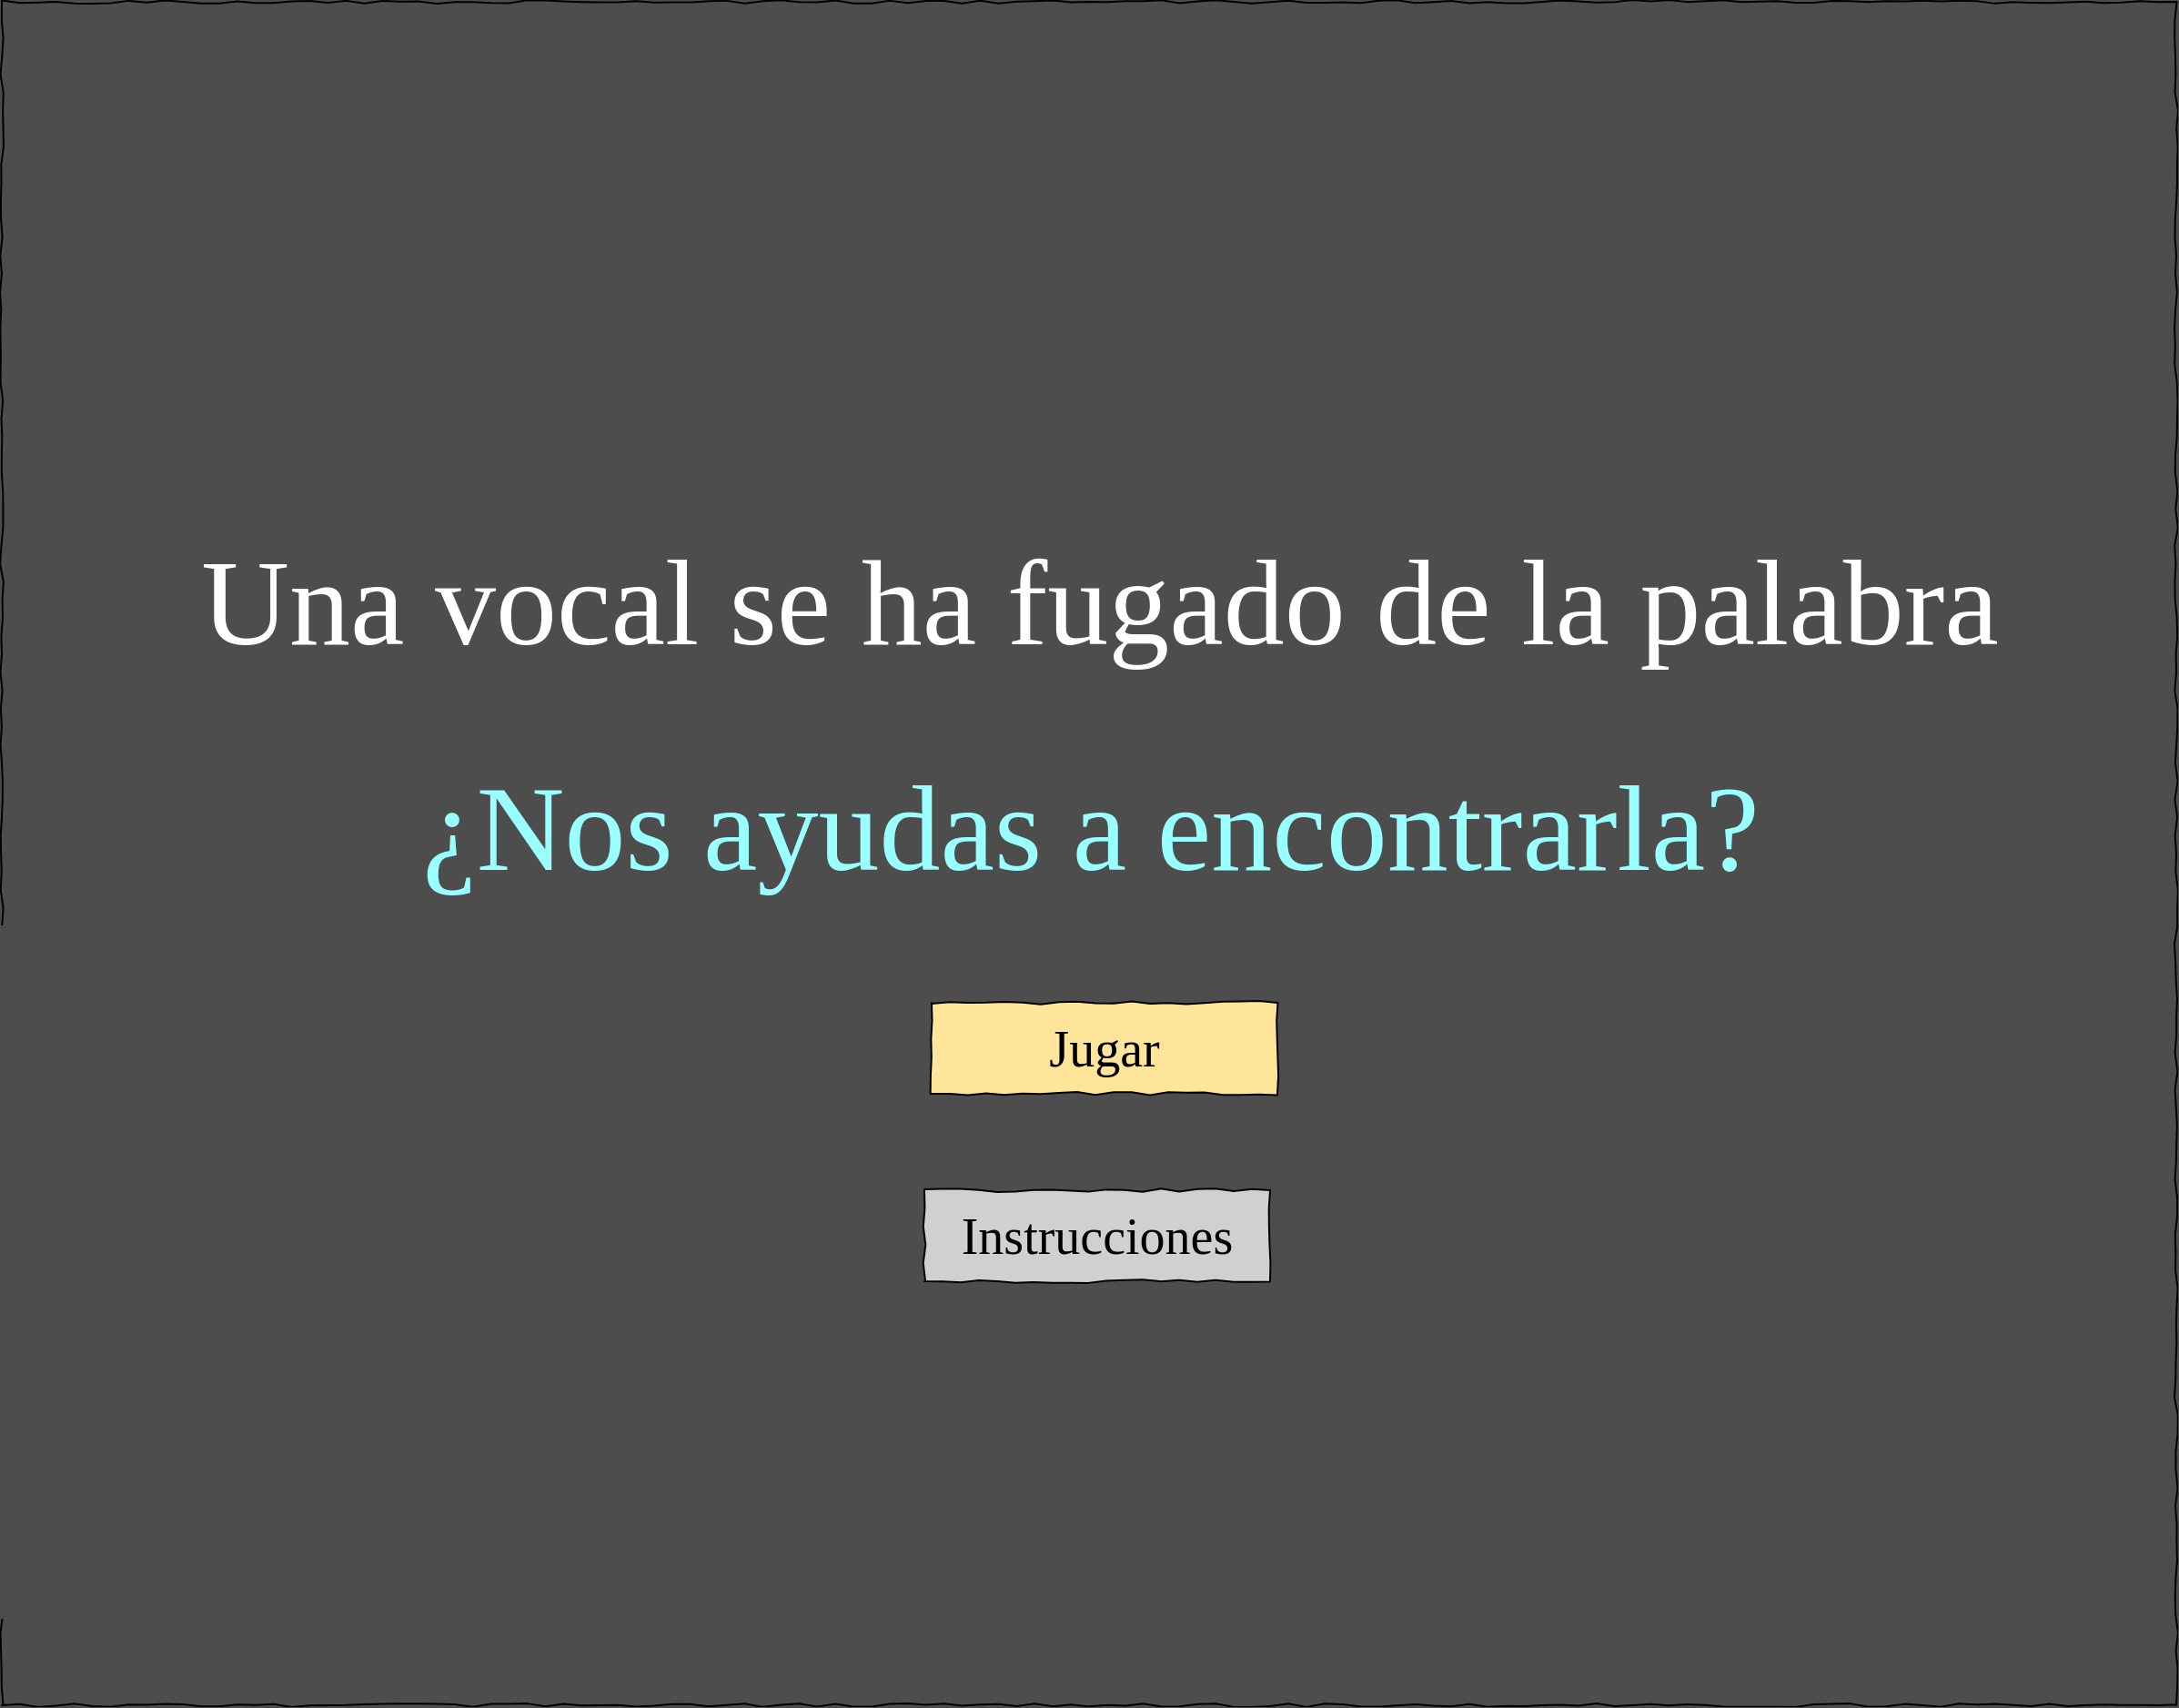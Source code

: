 <mxfile version="21.2.1" type="github">
  <diagram name="Page-1" id="03018318-947c-dd8e-b7a3-06fadd420f32">
    <mxGraphModel dx="4685" dy="2005" grid="0" gridSize="10" guides="1" tooltips="1" connect="1" arrows="1" fold="1" page="1" pageScale="1" pageWidth="1100" pageHeight="850" background="#4D4D4D" math="0" shadow="0">
      <root>
        <mxCell id="0" />
        <mxCell id="1" parent="0" />
        <mxCell id="677b7b8949515195-1" value="" style="whiteSpace=wrap;html=1;rounded=0;shadow=0;labelBackgroundColor=none;strokeColor=#000000;strokeWidth=1;fillColor=none;fontFamily=Verdana;fontSize=12;fontColor=#000000;align=center;comic=1;" parent="1" vertex="1">
          <mxGeometry x="-52" y="20" width="1195" height="936" as="geometry" />
        </mxCell>
        <mxCell id="677b7b8949515195-2" value="&lt;font face=&quot;Comic Sans MS&quot;&gt;Jugar&lt;/font&gt;" style="whiteSpace=wrap;html=1;rounded=0;shadow=0;labelBackgroundColor=none;strokeWidth=1;fontFamily=Verdana;fontSize=28;align=center;comic=1;fillColor=#FFE599;" parent="1" vertex="1">
          <mxGeometry x="459" y="570" width="190" height="50" as="geometry" />
        </mxCell>
        <mxCell id="677b7b8949515195-42" value="&lt;font face=&quot;Comic Sans MS&quot; style=&quot;font-size: 67px;&quot;&gt;Una vocal se ha fugado de la palabra&lt;/font&gt;" style="text;html=1;points=[];align=center;verticalAlign=top;spacingTop=-4;fontSize=14;fontFamily=Verdana;fontColor=#FFFFFF;" parent="1" vertex="1">
          <mxGeometry x="48" y="307" width="1005" height="85" as="geometry" />
        </mxCell>
        <mxCell id="RYbYLkk0hBDbKYw3Rf30-1" value="&lt;font face=&quot;Comic Sans MS&quot;&gt;Instrucciones&lt;/font&gt;" style="whiteSpace=wrap;html=1;rounded=0;shadow=0;labelBackgroundColor=none;strokeWidth=1;fontFamily=Verdana;fontSize=28;align=center;comic=1;fillColor=#D0D0D0;" parent="1" vertex="1">
          <mxGeometry x="455" y="673" width="190" height="50" as="geometry" />
        </mxCell>
        <mxCell id="hRDzodiTiWVJlWugjd6z-1" value="&lt;font face=&quot;Comic Sans MS&quot; style=&quot;font-size: 67px;&quot;&gt;¿Nos ayudas a encontrarla?&lt;/font&gt;" style="text;html=1;points=[];align=center;verticalAlign=top;spacingTop=-4;fontSize=14;fontFamily=Verdana;fontColor=#99FFFF;" parent="1" vertex="1">
          <mxGeometry x="43" y="431" width="1005" height="85" as="geometry" />
        </mxCell>
      </root>
    </mxGraphModel>
  </diagram>
</mxfile>
